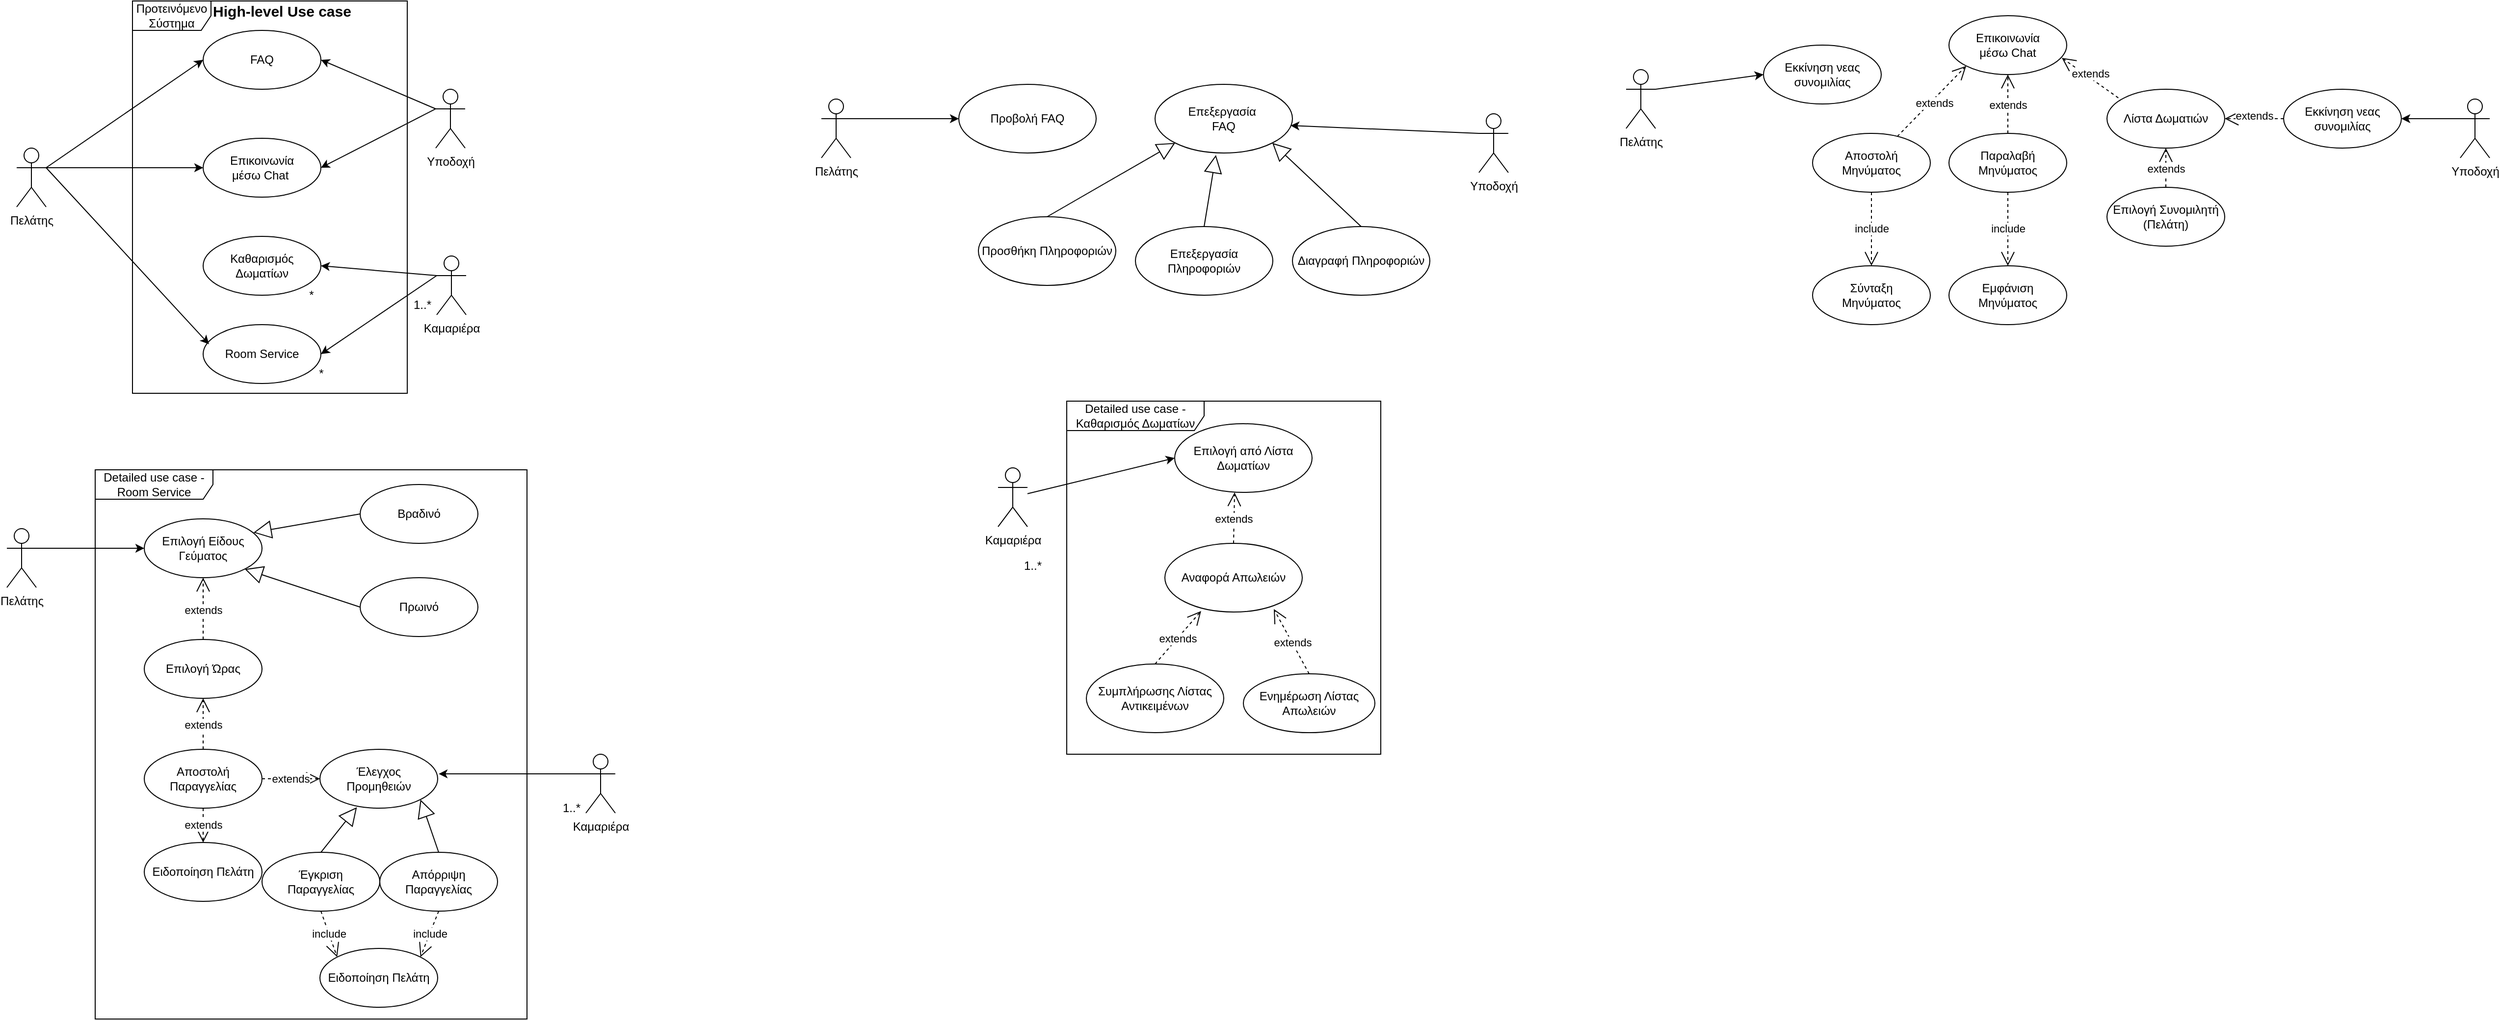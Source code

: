 <mxfile version="16.1.2" type="device" pages="2"><diagram id="ZFzrKggUyesO4DyCDILH" name="Page-1"><mxGraphModel dx="3180" dy="1842" grid="1" gridSize="10" guides="1" tooltips="1" connect="1" arrows="1" fold="1" page="1" pageScale="1" pageWidth="827" pageHeight="1169" math="0" shadow="0"><root><mxCell id="0"/><mxCell id="1" parent="0"/><mxCell id="NgHi62kmftQGx0v2t4wl-1" value="Πελάτης" style="shape=umlActor;verticalLabelPosition=bottom;verticalAlign=top;html=1;outlineConnect=0;" parent="1" vertex="1"><mxGeometry x="460" y="150" width="30" height="60" as="geometry"/></mxCell><mxCell id="NgHi62kmftQGx0v2t4wl-5" value="Καμαριέρα&lt;span style=&quot;color: rgba(0 , 0 , 0 , 0) ; font-family: monospace ; font-size: 0px&quot;&gt;%3CmxGraphModel%3E%3Croot%3E%3CmxCell%20id%3D%220%22%2F%3E%3CmxCell%20id%3D%221%22%20parent%3D%220%22%2F%3E%3CmxCell%20id%3D%222%22%20value%3D%22%CE%A0%CE%B5%CE%BB%CE%AC%CF%84%CE%B7%CF%82%22%20style%3D%22shape%3DumlActor%3BverticalLabelPosition%3Dbottom%3BverticalAlign%3Dtop%3Bhtml%3D1%3BoutlineConnect%3D0%3B%22%20vertex%3D%221%22%20parent%3D%221%22%3E%3CmxGeometry%20x%3D%22250%22%20y%3D%22100%22%20width%3D%2230%22%20height%3D%2260%22%20as%3D%22geometry%22%2F%3E%3C%2FmxCell%3E%3C%2Froot%3E%3C%2FmxGraphModel%3E&lt;br&gt;&lt;/span&gt;&lt;span style=&quot;color: rgba(0 , 0 , 0 , 0) ; font-family: monospace ; font-size: 0px&quot;&gt;%3CmxGraphModel%3E%3Croot%3E%3CmxCell%20id%3D%220%22%2F%3E%3CmxCell%20id%3D%221%22%20parent%3D%220%22%2F%3E%3CmxCell%20id%3D%222%22%20value%3D%22%CE%A0%CE%B5%CE%BB%CE%AC%CF%84%CE%B7%CF%82%22%20style%3D%22shape%3DumlActor%3BverticalLabelPosition%3Dbottom%3BverticalAlign%3Dtop%3Bhtml%3D1%3BoutlineConnect%3D0%3B%22%20vertex%3D%221%22%20parent%3D%221%22%3E%3CmxGeometry%20x%3D%22250%22%20y%3D%22100%22%20width%3D%2230%22%20height%3D%2260%22%20as%3D%22geometry%22%2F%3E%3C%2FmxCell%3E%3C%2Froot%3E%3C%2FmxGraphModel%3E&lt;/span&gt;" style="shape=umlActor;verticalLabelPosition=bottom;verticalAlign=top;html=1;outlineConnect=0;" parent="1" vertex="1"><mxGeometry x="888" y="260" width="30" height="60" as="geometry"/></mxCell><mxCell id="NgHi62kmftQGx0v2t4wl-6" value="Υποδοχή" style="shape=umlActor;verticalLabelPosition=bottom;verticalAlign=top;html=1;outlineConnect=0;" parent="1" vertex="1"><mxGeometry x="887" y="90" width="30" height="60" as="geometry"/></mxCell><mxCell id="NgHi62kmftQGx0v2t4wl-9" value="FAQ" style="ellipse;whiteSpace=wrap;html=1;" parent="1" vertex="1"><mxGeometry x="650" y="30" width="120" height="60" as="geometry"/></mxCell><mxCell id="NgHi62kmftQGx0v2t4wl-15" value="" style="endArrow=classic;html=1;rounded=0;exitX=1;exitY=0.333;exitDx=0;exitDy=0;exitPerimeter=0;entryX=0;entryY=0.5;entryDx=0;entryDy=0;" parent="1" source="NgHi62kmftQGx0v2t4wl-1" target="NgHi62kmftQGx0v2t4wl-9" edge="1"><mxGeometry width="50" height="50" relative="1" as="geometry"><mxPoint x="730" y="40" as="sourcePoint"/><mxPoint x="510" y="30" as="targetPoint"/></mxGeometry></mxCell><mxCell id="NgHi62kmftQGx0v2t4wl-25" value="Room Service" style="ellipse;whiteSpace=wrap;html=1;" parent="1" vertex="1"><mxGeometry x="650" y="330" width="120" height="60" as="geometry"/></mxCell><mxCell id="NgHi62kmftQGx0v2t4wl-27" value="" style="endArrow=classic;html=1;rounded=0;exitX=1;exitY=0.333;exitDx=0;exitDy=0;exitPerimeter=0;entryX=0.05;entryY=0.333;entryDx=0;entryDy=0;entryPerimeter=0;" parent="1" source="NgHi62kmftQGx0v2t4wl-1" target="NgHi62kmftQGx0v2t4wl-25" edge="1"><mxGeometry width="50" height="50" relative="1" as="geometry"><mxPoint x="730" y="280" as="sourcePoint"/><mxPoint x="510" y="360" as="targetPoint"/></mxGeometry></mxCell><mxCell id="NgHi62kmftQGx0v2t4wl-29" value="" style="endArrow=classic;html=1;rounded=0;exitX=0;exitY=0.333;exitDx=0;exitDy=0;exitPerimeter=0;entryX=1;entryY=0.5;entryDx=0;entryDy=0;" parent="1" source="NgHi62kmftQGx0v2t4wl-6" target="NgHi62kmftQGx0v2t4wl-9" edge="1"><mxGeometry width="50" height="50" relative="1" as="geometry"><mxPoint x="740" y="280" as="sourcePoint"/><mxPoint x="898.04" y="82" as="targetPoint"/></mxGeometry></mxCell><mxCell id="NgHi62kmftQGx0v2t4wl-30" value="Επικοινωνία&lt;br&gt;μέσω Chat&amp;nbsp;" style="ellipse;whiteSpace=wrap;html=1;" parent="1" vertex="1"><mxGeometry x="650" y="140" width="120" height="60" as="geometry"/></mxCell><mxCell id="NgHi62kmftQGx0v2t4wl-31" value="" style="endArrow=classic;html=1;rounded=0;exitX=1;exitY=0.333;exitDx=0;exitDy=0;exitPerimeter=0;entryX=0;entryY=0.5;entryDx=0;entryDy=0;" parent="1" source="NgHi62kmftQGx0v2t4wl-1" target="NgHi62kmftQGx0v2t4wl-30" edge="1"><mxGeometry width="50" height="50" relative="1" as="geometry"><mxPoint x="740" y="280" as="sourcePoint"/><mxPoint x="540" y="210" as="targetPoint"/></mxGeometry></mxCell><mxCell id="NgHi62kmftQGx0v2t4wl-38" value="" style="endArrow=classic;html=1;rounded=0;exitX=0;exitY=0.333;exitDx=0;exitDy=0;exitPerimeter=0;entryX=1;entryY=0.5;entryDx=0;entryDy=0;" parent="1" source="NgHi62kmftQGx0v2t4wl-6" target="NgHi62kmftQGx0v2t4wl-30" edge="1"><mxGeometry width="50" height="50" relative="1" as="geometry"><mxPoint x="1010" y="160" as="sourcePoint"/><mxPoint x="830" y="180" as="targetPoint"/></mxGeometry></mxCell><mxCell id="NgHi62kmftQGx0v2t4wl-43" value="" style="endArrow=classic;html=1;rounded=0;exitX=0;exitY=0.333;exitDx=0;exitDy=0;exitPerimeter=0;entryX=1;entryY=0.5;entryDx=0;entryDy=0;" parent="1" source="NgHi62kmftQGx0v2t4wl-5" target="NgHi62kmftQGx0v2t4wl-25" edge="1"><mxGeometry width="50" height="50" relative="1" as="geometry"><mxPoint x="700" y="260" as="sourcePoint"/><mxPoint x="890" y="360" as="targetPoint"/></mxGeometry></mxCell><mxCell id="NgHi62kmftQGx0v2t4wl-45" value="Καθαρισμός Δωματίων" style="ellipse;whiteSpace=wrap;html=1;" parent="1" vertex="1"><mxGeometry x="650" y="240" width="120" height="60" as="geometry"/></mxCell><mxCell id="NgHi62kmftQGx0v2t4wl-46" value="" style="endArrow=classic;html=1;rounded=0;exitX=0;exitY=0.333;exitDx=0;exitDy=0;exitPerimeter=0;entryX=1;entryY=0.5;entryDx=0;entryDy=0;" parent="1" source="NgHi62kmftQGx0v2t4wl-5" target="NgHi62kmftQGx0v2t4wl-45" edge="1"><mxGeometry width="50" height="50" relative="1" as="geometry"><mxPoint x="700" y="250" as="sourcePoint"/><mxPoint x="750" y="200" as="targetPoint"/></mxGeometry></mxCell><mxCell id="NgHi62kmftQGx0v2t4wl-47" value="Προτεινόμενο Σύστημα" style="shape=umlFrame;whiteSpace=wrap;html=1;width=80;height=30;" parent="1" vertex="1"><mxGeometry x="578" width="280" height="400" as="geometry"/></mxCell><mxCell id="NgHi62kmftQGx0v2t4wl-48" value="Πελάτης" style="shape=umlActor;verticalLabelPosition=bottom;verticalAlign=top;html=1;outlineConnect=0;" parent="1" vertex="1"><mxGeometry x="1280" y="100" width="30" height="60" as="geometry"/></mxCell><mxCell id="NgHi62kmftQGx0v2t4wl-50" value="Υποδοχή" style="shape=umlActor;verticalLabelPosition=bottom;verticalAlign=top;html=1;outlineConnect=0;" parent="1" vertex="1"><mxGeometry x="1950" y="115" width="30" height="60" as="geometry"/></mxCell><mxCell id="NgHi62kmftQGx0v2t4wl-52" value="Επεξεργασία&amp;nbsp;&lt;br&gt;FAQ" style="ellipse;whiteSpace=wrap;html=1;" parent="1" vertex="1"><mxGeometry x="1620" y="85" width="140" height="70" as="geometry"/></mxCell><mxCell id="NgHi62kmftQGx0v2t4wl-53" value="" style="endArrow=classic;html=1;rounded=0;exitX=1;exitY=0.333;exitDx=0;exitDy=0;exitPerimeter=0;entryX=0;entryY=0.5;entryDx=0;entryDy=0;" parent="1" source="NgHi62kmftQGx0v2t4wl-48" target="NgHi62kmftQGx0v2t4wl-54" edge="1"><mxGeometry width="50" height="50" relative="1" as="geometry"><mxPoint x="1620" y="145" as="sourcePoint"/><mxPoint x="1399.04" y="120.02" as="targetPoint"/></mxGeometry></mxCell><mxCell id="NgHi62kmftQGx0v2t4wl-54" value="Προβολή FAQ" style="ellipse;whiteSpace=wrap;html=1;" parent="1" vertex="1"><mxGeometry x="1420" y="85" width="140" height="70" as="geometry"/></mxCell><mxCell id="NgHi62kmftQGx0v2t4wl-59" value="" style="endArrow=classic;html=1;rounded=0;exitX=0;exitY=0.333;exitDx=0;exitDy=0;exitPerimeter=0;entryX=0.986;entryY=0.6;entryDx=0;entryDy=0;entryPerimeter=0;" parent="1" source="NgHi62kmftQGx0v2t4wl-50" target="NgHi62kmftQGx0v2t4wl-52" edge="1"><mxGeometry width="50" height="50" relative="1" as="geometry"><mxPoint x="1630" y="385" as="sourcePoint"/><mxPoint x="1680" y="335" as="targetPoint"/></mxGeometry></mxCell><mxCell id="NgHi62kmftQGx0v2t4wl-75" value="Επεξεργασία Πληροφοριών" style="ellipse;whiteSpace=wrap;html=1;" parent="1" vertex="1"><mxGeometry x="1600" y="230" width="140" height="70" as="geometry"/></mxCell><mxCell id="NgHi62kmftQGx0v2t4wl-78" value="Διαγραφή Πληροφοριών" style="ellipse;whiteSpace=wrap;html=1;" parent="1" vertex="1"><mxGeometry x="1760" y="230" width="140" height="70" as="geometry"/></mxCell><mxCell id="NgHi62kmftQGx0v2t4wl-79" value="Προσθήκη Πληροφοριών" style="ellipse;whiteSpace=wrap;html=1;" parent="1" vertex="1"><mxGeometry x="1440" y="220" width="140" height="70" as="geometry"/></mxCell><mxCell id="NgHi62kmftQGx0v2t4wl-80" value="Πελάτης" style="shape=umlActor;verticalLabelPosition=bottom;verticalAlign=top;html=1;outlineConnect=0;" parent="1" vertex="1"><mxGeometry x="2100" y="70" width="30" height="60" as="geometry"/></mxCell><mxCell id="NgHi62kmftQGx0v2t4wl-81" value="Υποδοχή" style="shape=umlActor;verticalLabelPosition=bottom;verticalAlign=top;html=1;outlineConnect=0;" parent="1" vertex="1"><mxGeometry x="2950" y="100" width="30" height="60" as="geometry"/></mxCell><mxCell id="NgHi62kmftQGx0v2t4wl-84" value="" style="endArrow=classic;html=1;rounded=0;exitX=1;exitY=0.333;exitDx=0;exitDy=0;exitPerimeter=0;entryX=0;entryY=0.5;entryDx=0;entryDy=0;" parent="1" source="NgHi62kmftQGx0v2t4wl-80" target="NgHi62kmftQGx0v2t4wl-118" edge="1"><mxGeometry width="50" height="50" relative="1" as="geometry"><mxPoint x="2510" y="145" as="sourcePoint"/><mxPoint x="2150" y="280" as="targetPoint"/></mxGeometry></mxCell><mxCell id="NgHi62kmftQGx0v2t4wl-88" value="" style="endArrow=classic;html=1;rounded=0;exitX=0;exitY=0.333;exitDx=0;exitDy=0;exitPerimeter=0;entryX=1;entryY=0.5;entryDx=0;entryDy=0;" parent="1" source="NgHi62kmftQGx0v2t4wl-81" target="MEP7BQfdcmDDspK6-EZ2-2" edge="1"><mxGeometry width="50" height="50" relative="1" as="geometry"><mxPoint x="2648" y="385" as="sourcePoint"/><mxPoint x="2832" y="120" as="targetPoint"/></mxGeometry></mxCell><mxCell id="NgHi62kmftQGx0v2t4wl-96" value="Επικοινωνία&lt;br&gt;μέσω Chat" style="ellipse;whiteSpace=wrap;html=1;" parent="1" vertex="1"><mxGeometry x="2429" y="15" width="120" height="60" as="geometry"/></mxCell><object label="extends" asdfa="" id="NgHi62kmftQGx0v2t4wl-98"><mxCell style="endArrow=open;endSize=12;dashed=1;html=1;rounded=0;exitX=0;exitY=0;exitDx=0;exitDy=0;entryX=0.958;entryY=0.717;entryDx=0;entryDy=0;entryPerimeter=0;" parent="1" target="NgHi62kmftQGx0v2t4wl-96" edge="1"><mxGeometry x="0.058" y="-4" width="160" relative="1" as="geometry"><mxPoint x="2601.574" y="98.787" as="sourcePoint"/><mxPoint x="2630" y="45" as="targetPoint"/><Array as="points"/><mxPoint as="offset"/></mxGeometry></mxCell></object><mxCell id="NgHi62kmftQGx0v2t4wl-99" value="Παραλαβή Μηνύματος" style="ellipse;whiteSpace=wrap;html=1;" parent="1" vertex="1"><mxGeometry x="2429" y="135" width="120" height="60" as="geometry"/></mxCell><object label="extends" asdfa="" id="NgHi62kmftQGx0v2t4wl-100"><mxCell style="endArrow=open;endSize=12;dashed=1;html=1;rounded=0;exitX=0.5;exitY=0;exitDx=0;exitDy=0;entryX=0.5;entryY=1;entryDx=0;entryDy=0;" parent="1" source="NgHi62kmftQGx0v2t4wl-99" target="NgHi62kmftQGx0v2t4wl-96" edge="1"><mxGeometry x="-0.032" width="160" relative="1" as="geometry"><mxPoint x="2489" y="140" as="sourcePoint"/><mxPoint x="2530" y="100" as="targetPoint"/><Array as="points"/><mxPoint as="offset"/></mxGeometry></mxCell></object><mxCell id="NgHi62kmftQGx0v2t4wl-101" value="Αποστολή&lt;br&gt;Μηνύματος" style="ellipse;whiteSpace=wrap;html=1;" parent="1" vertex="1"><mxGeometry x="2290" y="135" width="120" height="60" as="geometry"/></mxCell><mxCell id="NgHi62kmftQGx0v2t4wl-106" value="Λίστα Δωματιών" style="ellipse;whiteSpace=wrap;html=1;" parent="1" vertex="1"><mxGeometry x="2590" y="90" width="120" height="60" as="geometry"/></mxCell><mxCell id="NgHi62kmftQGx0v2t4wl-113" value="Σύνταξη &lt;br&gt;Μηνύματος" style="ellipse;whiteSpace=wrap;html=1;" parent="1" vertex="1"><mxGeometry x="2290" y="270" width="120" height="60" as="geometry"/></mxCell><object label="include" asdfa="" id="NgHi62kmftQGx0v2t4wl-114"><mxCell style="endArrow=open;endSize=12;dashed=1;html=1;rounded=0;entryX=0.5;entryY=0;entryDx=0;entryDy=0;exitX=0.5;exitY=1;exitDx=0;exitDy=0;" parent="1" source="NgHi62kmftQGx0v2t4wl-101" target="NgHi62kmftQGx0v2t4wl-113" edge="1"><mxGeometry x="-0.032" width="160" relative="1" as="geometry"><mxPoint x="2389" y="300" as="sourcePoint"/><mxPoint x="2359" y="150" as="targetPoint"/><Array as="points"/><mxPoint as="offset"/></mxGeometry></mxCell></object><object label="extends" asdfa="" id="NgHi62kmftQGx0v2t4wl-117"><mxCell style="endArrow=open;endSize=12;dashed=1;html=1;rounded=0;entryX=0;entryY=1;entryDx=0;entryDy=0;" parent="1" source="NgHi62kmftQGx0v2t4wl-101" target="NgHi62kmftQGx0v2t4wl-96" edge="1"><mxGeometry x="0.004" y="-3" width="160" relative="1" as="geometry"><mxPoint x="2329" y="80" as="sourcePoint"/><mxPoint x="2379" y="170" as="targetPoint"/><Array as="points"/><mxPoint as="offset"/></mxGeometry></mxCell></object><mxCell id="NgHi62kmftQGx0v2t4wl-118" value="Εκκίνηση νεας συνομιλίας" style="ellipse;whiteSpace=wrap;html=1;" parent="1" vertex="1"><mxGeometry x="2240" y="45" width="120" height="60" as="geometry"/></mxCell><mxCell id="NgHi62kmftQGx0v2t4wl-121" value="Εμφάνιση &lt;br&gt;Μηνύματος" style="ellipse;whiteSpace=wrap;html=1;" parent="1" vertex="1"><mxGeometry x="2429" y="270" width="120" height="60" as="geometry"/></mxCell><object label="include" asdfa="" id="NgHi62kmftQGx0v2t4wl-122"><mxCell style="endArrow=open;endSize=12;dashed=1;html=1;rounded=0;entryX=0.5;entryY=0;entryDx=0;entryDy=0;exitX=0.5;exitY=1;exitDx=0;exitDy=0;" parent="1" source="NgHi62kmftQGx0v2t4wl-99" target="NgHi62kmftQGx0v2t4wl-121" edge="1"><mxGeometry x="-0.032" width="160" relative="1" as="geometry"><mxPoint x="2479" y="200" as="sourcePoint"/><mxPoint x="2539" y="155" as="targetPoint"/><Array as="points"/><mxPoint as="offset"/></mxGeometry></mxCell></object><mxCell id="NgHi62kmftQGx0v2t4wl-126" value="Καμαριέρα" style="shape=umlActor;verticalLabelPosition=bottom;verticalAlign=top;html=1;outlineConnect=0;" parent="1" vertex="1"><mxGeometry x="1460" y="476.02" width="30" height="60" as="geometry"/></mxCell><mxCell id="NgHi62kmftQGx0v2t4wl-131" value="Επιλογή από Λίστα Δωματίων" style="ellipse;whiteSpace=wrap;html=1;" parent="1" vertex="1"><mxGeometry x="1640" y="431.02" width="140" height="70" as="geometry"/></mxCell><mxCell id="NgHi62kmftQGx0v2t4wl-135" value="Detailed use case - Καθαρισμός Δωματίων" style="shape=umlFrame;whiteSpace=wrap;html=1;width=140;height=30;" parent="1" vertex="1"><mxGeometry x="1530" y="408.01" width="320" height="360" as="geometry"/></mxCell><mxCell id="NgHi62kmftQGx0v2t4wl-142" value="Πελάτης" style="shape=umlActor;verticalLabelPosition=bottom;verticalAlign=top;html=1;outlineConnect=0;" parent="1" vertex="1"><mxGeometry x="450" y="538.01" width="30" height="60" as="geometry"/></mxCell><mxCell id="NgHi62kmftQGx0v2t4wl-144" value="" style="endArrow=classic;html=1;rounded=0;exitX=1;exitY=0.333;exitDx=0;exitDy=0;exitPerimeter=0;" parent="1" source="NgHi62kmftQGx0v2t4wl-142" target="NgHi62kmftQGx0v2t4wl-191" edge="1"><mxGeometry width="50" height="50" relative="1" as="geometry"><mxPoint x="920" y="940.51" as="sourcePoint"/><mxPoint x="480.0" y="578.01" as="targetPoint"/></mxGeometry></mxCell><mxCell id="NgHi62kmftQGx0v2t4wl-146" value="Detailed use case - Room Service" style="shape=umlFrame;whiteSpace=wrap;html=1;width=120;height=30;" parent="1" vertex="1"><mxGeometry x="540" y="478.01" width="440" height="560" as="geometry"/></mxCell><mxCell id="NgHi62kmftQGx0v2t4wl-167" value="Αναφορά Απωλειών" style="ellipse;whiteSpace=wrap;html=1;" parent="1" vertex="1"><mxGeometry x="1630" y="553.01" width="140" height="70" as="geometry"/></mxCell><mxCell id="NgHi62kmftQGx0v2t4wl-169" value="Συμπλήρωσης Λίστας Αντικειμένων" style="ellipse;whiteSpace=wrap;html=1;" parent="1" vertex="1"><mxGeometry x="1550" y="676.02" width="140" height="70" as="geometry"/></mxCell><mxCell id="NgHi62kmftQGx0v2t4wl-176" value="Ενημέρωση Λίστας Απωλειών" style="ellipse;whiteSpace=wrap;html=1;" parent="1" vertex="1"><mxGeometry x="1710" y="686.02" width="134" height="60" as="geometry"/></mxCell><object label="extends" asdfa="" id="NgHi62kmftQGx0v2t4wl-177"><mxCell style="endArrow=open;endSize=12;dashed=1;html=1;rounded=0;exitX=0.5;exitY=0;exitDx=0;exitDy=0;entryX=0.793;entryY=0.957;entryDx=0;entryDy=0;entryPerimeter=0;" parent="1" source="NgHi62kmftQGx0v2t4wl-176" target="NgHi62kmftQGx0v2t4wl-167" edge="1"><mxGeometry x="-0.029" width="160" relative="1" as="geometry"><mxPoint x="2090" y="626.02" as="sourcePoint"/><mxPoint x="1940" y="636.02" as="targetPoint"/><Array as="points"/><mxPoint as="offset"/></mxGeometry></mxCell></object><mxCell id="NgHi62kmftQGx0v2t4wl-190" value="Πρωινό" style="ellipse;whiteSpace=wrap;html=1;" parent="1" vertex="1"><mxGeometry x="810" y="588.01" width="120" height="60" as="geometry"/></mxCell><mxCell id="NgHi62kmftQGx0v2t4wl-191" value="Επιλογή Είδους&lt;br&gt;Γεύματος" style="ellipse;whiteSpace=wrap;html=1;" parent="1" vertex="1"><mxGeometry x="590" y="528.01" width="120" height="60" as="geometry"/></mxCell><mxCell id="NgHi62kmftQGx0v2t4wl-193" value="Βραδινό" style="ellipse;whiteSpace=wrap;html=1;" parent="1" vertex="1"><mxGeometry x="810" y="493.01" width="120" height="60" as="geometry"/></mxCell><mxCell id="NgHi62kmftQGx0v2t4wl-196" value="Επιλογή Ώρας" style="ellipse;whiteSpace=wrap;html=1;" parent="1" vertex="1"><mxGeometry x="590" y="651.02" width="120" height="60" as="geometry"/></mxCell><mxCell id="NgHi62kmftQGx0v2t4wl-197" value="Αποστολή Παραγγελίας" style="ellipse;whiteSpace=wrap;html=1;" parent="1" vertex="1"><mxGeometry x="590" y="763.01" width="120" height="60" as="geometry"/></mxCell><mxCell id="NgHi62kmftQGx0v2t4wl-207" value="Καμαριέρα&lt;span style=&quot;color: rgba(0 , 0 , 0 , 0) ; font-family: monospace ; font-size: 0px&quot;&gt;%3CmxGraphModel%3E%3Croot%3E%3CmxCell%20id%3D%220%22%2F%3E%3CmxCell%20id%3D%221%22%20parent%3D%220%22%2F%3E%3CmxCell%20id%3D%222%22%20value%3D%22%CE%A0%CE%B5%CE%BB%CE%AC%CF%84%CE%B7%CF%82%22%20style%3D%22shape%3DumlActor%3BverticalLabelPosition%3Dbottom%3BverticalAlign%3Dtop%3Bhtml%3D1%3BoutlineConnect%3D0%3B%22%20vertex%3D%221%22%20parent%3D%221%22%3E%3CmxGeometry%20x%3D%22250%22%20y%3D%22100%22%20width%3D%2230%22%20height%3D%2260%22%20as%3D%22geometry%22%2F%3E%3C%2FmxCell%3E%3C%2Froot%3E%3C%2FmxGraphModel%3E&lt;br&gt;&lt;/span&gt;&lt;span style=&quot;color: rgba(0 , 0 , 0 , 0) ; font-family: monospace ; font-size: 0px&quot;&gt;%3CmxGraphModel%3E%3Croot%3E%3CmxCell%20id%3D%220%22%2F%3E%3CmxCell%20id%3D%221%22%20parent%3D%220%22%2F%3E%3CmxCell%20id%3D%222%22%20value%3D%22%CE%A0%CE%B5%CE%BB%CE%AC%CF%84%CE%B7%CF%82%22%20style%3D%22shape%3DumlActor%3BverticalLabelPosition%3Dbottom%3BverticalAlign%3Dtop%3Bhtml%3D1%3BoutlineConnect%3D0%3B%22%20vertex%3D%221%22%20parent%3D%221%22%3E%3CmxGeometry%20x%3D%22250%22%20y%3D%22100%22%20width%3D%2230%22%20height%3D%2260%22%20as%3D%22geometry%22%2F%3E%3C%2FmxCell%3E%3C%2Froot%3E%3C%2FmxGraphModel%3E&lt;/span&gt;" style="shape=umlActor;verticalLabelPosition=bottom;verticalAlign=top;html=1;outlineConnect=0;" parent="1" vertex="1"><mxGeometry x="1040" y="768.01" width="30" height="60" as="geometry"/></mxCell><mxCell id="NgHi62kmftQGx0v2t4wl-209" value="" style="endArrow=classic;html=1;rounded=0;exitX=0;exitY=0.333;exitDx=0;exitDy=0;exitPerimeter=0;" parent="1" source="NgHi62kmftQGx0v2t4wl-207" edge="1"><mxGeometry width="50" height="50" relative="1" as="geometry"><mxPoint x="865" y="698.01" as="sourcePoint"/><mxPoint x="890" y="788.01" as="targetPoint"/></mxGeometry></mxCell><mxCell id="NgHi62kmftQGx0v2t4wl-211" value="Έλεγχος &lt;br&gt;Προμηθειών" style="ellipse;whiteSpace=wrap;html=1;" parent="1" vertex="1"><mxGeometry x="769" y="763.01" width="120" height="60" as="geometry"/></mxCell><mxCell id="NgHi62kmftQGx0v2t4wl-215" value="Ειδοποίηση Πελάτη" style="ellipse;whiteSpace=wrap;html=1;" parent="1" vertex="1"><mxGeometry x="769" y="966.02" width="120" height="60" as="geometry"/></mxCell><mxCell id="0p-QObmTlVkQ7b4gvCMh-3" value="1..*" style="text;html=1;align=center;verticalAlign=middle;resizable=0;points=[];autosize=1;strokeColor=none;fillColor=none;" parent="1" vertex="1"><mxGeometry x="858" y="300" width="30" height="20" as="geometry"/></mxCell><mxCell id="0p-QObmTlVkQ7b4gvCMh-4" value="*" style="text;html=1;align=center;verticalAlign=middle;resizable=0;points=[];autosize=1;strokeColor=none;fillColor=none;" parent="1" vertex="1"><mxGeometry x="760" y="370" width="20" height="20" as="geometry"/></mxCell><mxCell id="0p-QObmTlVkQ7b4gvCMh-5" value="*" style="text;html=1;align=center;verticalAlign=middle;resizable=0;points=[];autosize=1;strokeColor=none;fillColor=none;" parent="1" vertex="1"><mxGeometry x="750" y="290" width="20" height="20" as="geometry"/></mxCell><mxCell id="0p-QObmTlVkQ7b4gvCMh-6" value="1..*" style="text;html=1;align=center;verticalAlign=middle;resizable=0;points=[];autosize=1;strokeColor=none;fillColor=none;" parent="1" vertex="1"><mxGeometry x="1480" y="566.02" width="30" height="20" as="geometry"/></mxCell><mxCell id="0p-QObmTlVkQ7b4gvCMh-8" value="1..*" style="text;html=1;align=center;verticalAlign=middle;resizable=0;points=[];autosize=1;strokeColor=none;fillColor=none;" parent="1" vertex="1"><mxGeometry x="1010" y="813.01" width="30" height="20" as="geometry"/></mxCell><mxCell id="86ep2oJdIa2z1RcjD5ET-1" value="&lt;span&gt;&lt;font style=&quot;font-size: 15px&quot;&gt;&lt;b&gt;High-level Use case&lt;/b&gt;&lt;/font&gt;&lt;/span&gt;" style="text;html=1;align=center;verticalAlign=middle;resizable=0;points=[];autosize=1;strokeColor=none;fillColor=none;" parent="1" vertex="1"><mxGeometry x="650" width="160" height="20" as="geometry"/></mxCell><mxCell id="MEP7BQfdcmDDspK6-EZ2-2" value="Εκκίνηση νεας συνομιλίας" style="ellipse;whiteSpace=wrap;html=1;" parent="1" vertex="1"><mxGeometry x="2770" y="90" width="120" height="60" as="geometry"/></mxCell><object label="extends" asdfa="" id="MEP7BQfdcmDDspK6-EZ2-3"><mxCell style="endArrow=open;endSize=12;dashed=1;html=1;rounded=0;exitX=0;exitY=0.5;exitDx=0;exitDy=0;entryX=1;entryY=0.5;entryDx=0;entryDy=0;" parent="1" source="MEP7BQfdcmDDspK6-EZ2-2" target="NgHi62kmftQGx0v2t4wl-106" edge="1"><mxGeometry x="0.004" y="-3" width="160" relative="1" as="geometry"><mxPoint x="2386.392" y="148.058" as="sourcePoint"/><mxPoint x="2704" y="120" as="targetPoint"/><Array as="points"/><mxPoint as="offset"/></mxGeometry></mxCell></object><object label="extends" asdfa="" id="MEP7BQfdcmDDspK6-EZ2-6"><mxCell style="endArrow=open;endSize=12;dashed=1;html=1;rounded=0;entryX=0.5;entryY=1;entryDx=0;entryDy=0;exitX=0.5;exitY=0;exitDx=0;exitDy=0;" parent="1" source="MEP7BQfdcmDDspK6-EZ2-7" target="NgHi62kmftQGx0v2t4wl-106" edge="1"><mxGeometry x="-0.032" width="160" relative="1" as="geometry"><mxPoint x="2650" y="220" as="sourcePoint"/><mxPoint x="2660" y="165" as="targetPoint"/><Array as="points"/><mxPoint as="offset"/></mxGeometry></mxCell></object><mxCell id="MEP7BQfdcmDDspK6-EZ2-7" value="Επιλογή Συνομιλητή&lt;br&gt;(Πελάτη)" style="ellipse;whiteSpace=wrap;html=1;" parent="1" vertex="1"><mxGeometry x="2590" y="190" width="120" height="60" as="geometry"/></mxCell><mxCell id="Lf9R0lpSI3JTXcRCQOom-3" value="" style="endArrow=classic;html=1;rounded=0;entryX=0;entryY=0.5;entryDx=0;entryDy=0;" parent="1" source="NgHi62kmftQGx0v2t4wl-126" target="NgHi62kmftQGx0v2t4wl-131" edge="1"><mxGeometry width="50" height="50" relative="1" as="geometry"><mxPoint x="1800" y="646.02" as="sourcePoint"/><mxPoint x="1560" y="461.02" as="targetPoint"/></mxGeometry></mxCell><object label="extends" asdfa="" id="Lf9R0lpSI3JTXcRCQOom-9"><mxCell style="endArrow=open;endSize=12;dashed=1;html=1;rounded=0;exitX=0.5;exitY=0;exitDx=0;exitDy=0;entryX=0.436;entryY=1;entryDx=0;entryDy=0;entryPerimeter=0;" parent="1" source="NgHi62kmftQGx0v2t4wl-167" target="NgHi62kmftQGx0v2t4wl-131" edge="1"><mxGeometry x="-0.029" width="160" relative="1" as="geometry"><mxPoint x="1740" y="536.02" as="sourcePoint"/><mxPoint x="1780" y="536.02" as="targetPoint"/><Array as="points"/><mxPoint as="offset"/></mxGeometry></mxCell></object><object label="extends" asdfa="" id="Lf9R0lpSI3JTXcRCQOom-10"><mxCell style="endArrow=open;endSize=12;dashed=1;html=1;rounded=0;exitX=0.5;exitY=0;exitDx=0;exitDy=0;entryX=0.264;entryY=0.986;entryDx=0;entryDy=0;entryPerimeter=0;" parent="1" source="NgHi62kmftQGx0v2t4wl-169" target="NgHi62kmftQGx0v2t4wl-167" edge="1"><mxGeometry x="-0.029" width="160" relative="1" as="geometry"><mxPoint x="1759.497" y="625.769" as="sourcePoint"/><mxPoint x="1950" y="646.02" as="targetPoint"/><Array as="points"/><mxPoint as="offset"/></mxGeometry></mxCell></object><mxCell id="Lf9R0lpSI3JTXcRCQOom-17" value="&lt;br&gt;" style="endArrow=block;endSize=16;endFill=0;html=1;rounded=0;entryX=1;entryY=1;entryDx=0;entryDy=0;exitX=0.5;exitY=0;exitDx=0;exitDy=0;" parent="1" source="NgHi62kmftQGx0v2t4wl-78" target="NgHi62kmftQGx0v2t4wl-52" edge="1"><mxGeometry width="160" relative="1" as="geometry"><mxPoint x="1490" y="370" as="sourcePoint"/><mxPoint x="1650" y="370" as="targetPoint"/></mxGeometry></mxCell><mxCell id="Lf9R0lpSI3JTXcRCQOom-18" value="&lt;br&gt;" style="endArrow=block;endSize=16;endFill=0;html=1;rounded=0;entryX=0.443;entryY=1.029;entryDx=0;entryDy=0;entryPerimeter=0;exitX=0.5;exitY=0;exitDx=0;exitDy=0;" parent="1" source="NgHi62kmftQGx0v2t4wl-75" target="NgHi62kmftQGx0v2t4wl-52" edge="1"><mxGeometry width="160" relative="1" as="geometry"><mxPoint x="1500" y="380" as="sourcePoint"/><mxPoint x="1660" y="380" as="targetPoint"/></mxGeometry></mxCell><mxCell id="Lf9R0lpSI3JTXcRCQOom-19" value="&lt;br&gt;" style="endArrow=block;endSize=16;endFill=0;html=1;rounded=0;entryX=0;entryY=1;entryDx=0;entryDy=0;exitX=0.5;exitY=0;exitDx=0;exitDy=0;" parent="1" source="NgHi62kmftQGx0v2t4wl-79" target="NgHi62kmftQGx0v2t4wl-52" edge="1"><mxGeometry width="160" relative="1" as="geometry"><mxPoint x="1510" y="390" as="sourcePoint"/><mxPoint x="1670" y="390" as="targetPoint"/></mxGeometry></mxCell><mxCell id="QhovMFWeER_-2f4h452P-7" value="&lt;br&gt;" style="endArrow=block;endSize=16;endFill=0;html=1;rounded=0;exitX=0;exitY=0.5;exitDx=0;exitDy=0;entryX=1;entryY=1;entryDx=0;entryDy=0;" edge="1" parent="1" source="NgHi62kmftQGx0v2t4wl-190" target="NgHi62kmftQGx0v2t4wl-191"><mxGeometry width="160" relative="1" as="geometry"><mxPoint x="630" y="800.98" as="sourcePoint"/><mxPoint x="710" y="578.01" as="targetPoint"/></mxGeometry></mxCell><mxCell id="QhovMFWeER_-2f4h452P-8" value="&lt;br&gt;" style="endArrow=block;endSize=16;endFill=0;html=1;rounded=0;exitX=0;exitY=0.5;exitDx=0;exitDy=0;entryX=0.927;entryY=0.234;entryDx=0;entryDy=0;entryPerimeter=0;" edge="1" parent="1" source="NgHi62kmftQGx0v2t4wl-193" target="NgHi62kmftQGx0v2t4wl-191"><mxGeometry width="160" relative="1" as="geometry"><mxPoint x="860" y="648.01" as="sourcePoint"/><mxPoint x="711.24" y="592.07" as="targetPoint"/></mxGeometry></mxCell><object label="extends" asdfa="" id="QhovMFWeER_-2f4h452P-9"><mxCell style="endArrow=open;endSize=12;dashed=1;html=1;rounded=0;entryX=0.5;entryY=1;entryDx=0;entryDy=0;exitX=0.5;exitY=0;exitDx=0;exitDy=0;" edge="1" parent="1" source="NgHi62kmftQGx0v2t4wl-196" target="NgHi62kmftQGx0v2t4wl-191"><mxGeometry x="-0.032" width="160" relative="1" as="geometry"><mxPoint x="774" y="878.01" as="sourcePoint"/><mxPoint x="813.96" y="839.03" as="targetPoint"/><Array as="points"/><mxPoint as="offset"/></mxGeometry></mxCell></object><object label="extends" asdfa="" id="QhovMFWeER_-2f4h452P-11"><mxCell style="endArrow=open;endSize=12;dashed=1;html=1;rounded=0;entryX=0.5;entryY=1;entryDx=0;entryDy=0;exitX=0.5;exitY=0;exitDx=0;exitDy=0;" edge="1" parent="1" source="NgHi62kmftQGx0v2t4wl-197" target="NgHi62kmftQGx0v2t4wl-196"><mxGeometry x="-0.032" width="160" relative="1" as="geometry"><mxPoint x="660" y="661.02" as="sourcePoint"/><mxPoint x="660" y="598.01" as="targetPoint"/><Array as="points"/><mxPoint as="offset"/></mxGeometry></mxCell></object><object label="extends" asdfa="" id="QhovMFWeER_-2f4h452P-12"><mxCell style="endArrow=open;endSize=12;dashed=1;html=1;rounded=0;entryX=0;entryY=0.5;entryDx=0;entryDy=0;exitX=1;exitY=0.5;exitDx=0;exitDy=0;" edge="1" parent="1" source="NgHi62kmftQGx0v2t4wl-197" target="NgHi62kmftQGx0v2t4wl-211"><mxGeometry x="-0.032" width="160" relative="1" as="geometry"><mxPoint x="660" y="773.01" as="sourcePoint"/><mxPoint x="660" y="721.02" as="targetPoint"/><Array as="points"/><mxPoint as="offset"/></mxGeometry></mxCell></object><mxCell id="QhovMFWeER_-2f4h452P-15" value="Έγκριση &lt;br&gt;Παραγγελίας" style="ellipse;whiteSpace=wrap;html=1;" vertex="1" parent="1"><mxGeometry x="710" y="868.01" width="120" height="60" as="geometry"/></mxCell><mxCell id="QhovMFWeER_-2f4h452P-16" value="Απόρριψη Παραγγελίας" style="ellipse;whiteSpace=wrap;html=1;" vertex="1" parent="1"><mxGeometry x="830" y="868.01" width="120" height="60" as="geometry"/></mxCell><mxCell id="QhovMFWeER_-2f4h452P-17" value="&lt;br&gt;" style="endArrow=block;endSize=16;endFill=0;html=1;rounded=0;exitX=0.5;exitY=0;exitDx=0;exitDy=0;entryX=0.314;entryY=0.984;entryDx=0;entryDy=0;entryPerimeter=0;" edge="1" parent="1" source="QhovMFWeER_-2f4h452P-15" target="NgHi62kmftQGx0v2t4wl-211"><mxGeometry width="160" relative="1" as="geometry"><mxPoint x="720" y="1200.98" as="sourcePoint"/><mxPoint x="500" y="948.01" as="targetPoint"/></mxGeometry></mxCell><mxCell id="QhovMFWeER_-2f4h452P-18" value="&lt;br&gt;" style="endArrow=block;endSize=16;endFill=0;html=1;rounded=0;exitX=0.5;exitY=0;exitDx=0;exitDy=0;entryX=1;entryY=1;entryDx=0;entryDy=0;" edge="1" parent="1" source="QhovMFWeER_-2f4h452P-16" target="NgHi62kmftQGx0v2t4wl-211"><mxGeometry width="160" relative="1" as="geometry"><mxPoint x="950" y="1048.01" as="sourcePoint"/><mxPoint x="820" y="948.01" as="targetPoint"/></mxGeometry></mxCell><object label="include" asdfa="" id="QhovMFWeER_-2f4h452P-20"><mxCell style="endArrow=open;endSize=12;dashed=1;html=1;rounded=0;entryX=1;entryY=0;entryDx=0;entryDy=0;exitX=0.5;exitY=1;exitDx=0;exitDy=0;" edge="1" parent="1" source="QhovMFWeER_-2f4h452P-16" target="NgHi62kmftQGx0v2t4wl-215"><mxGeometry x="-0.032" width="160" relative="1" as="geometry"><mxPoint x="729" y="393.01" as="sourcePoint"/><mxPoint x="729" y="468.01" as="targetPoint"/><Array as="points"/><mxPoint as="offset"/></mxGeometry></mxCell></object><object label="include" asdfa="" id="QhovMFWeER_-2f4h452P-21"><mxCell style="endArrow=open;endSize=12;dashed=1;html=1;rounded=0;entryX=0;entryY=0;entryDx=0;entryDy=0;exitX=0.5;exitY=1;exitDx=0;exitDy=0;" edge="1" parent="1" source="QhovMFWeER_-2f4h452P-15" target="NgHi62kmftQGx0v2t4wl-215"><mxGeometry x="-0.032" width="160" relative="1" as="geometry"><mxPoint x="760" y="1118.01" as="sourcePoint"/><mxPoint x="712.844" y="1177.008" as="targetPoint"/><Array as="points"/><mxPoint as="offset"/></mxGeometry></mxCell></object><mxCell id="QhovMFWeER_-2f4h452P-24" value="Ειδοποίηση Πελάτη" style="ellipse;whiteSpace=wrap;html=1;" vertex="1" parent="1"><mxGeometry x="590" y="858.01" width="120" height="60" as="geometry"/></mxCell><object label="extends" asdfa="" id="QhovMFWeER_-2f4h452P-25"><mxCell style="endArrow=open;endSize=12;dashed=1;html=1;rounded=0;entryX=0.5;entryY=0;entryDx=0;entryDy=0;exitX=0.5;exitY=1;exitDx=0;exitDy=0;" edge="1" parent="1" source="NgHi62kmftQGx0v2t4wl-197" target="QhovMFWeER_-2f4h452P-24"><mxGeometry x="-0.032" width="160" relative="1" as="geometry"><mxPoint x="720.0" y="803.01" as="sourcePoint"/><mxPoint x="779.0" y="803.01" as="targetPoint"/><Array as="points"/><mxPoint as="offset"/></mxGeometry></mxCell></object></root></mxGraphModel></diagram><diagram id="O9mfX7HojfOVVaBY4Hsd" name="Page-2"><mxGraphModel dx="1626" dy="887" grid="1" gridSize="10" guides="1" tooltips="1" connect="1" arrows="1" fold="1" page="1" pageScale="1" pageWidth="850" pageHeight="1100" math="0" shadow="0"><root><mxCell id="Ub2UMv43jTSI62RhSnYb-0"/><mxCell id="Ub2UMv43jTSI62RhSnYb-1" parent="Ub2UMv43jTSI62RhSnYb-0"/></root></mxGraphModel></diagram></mxfile>